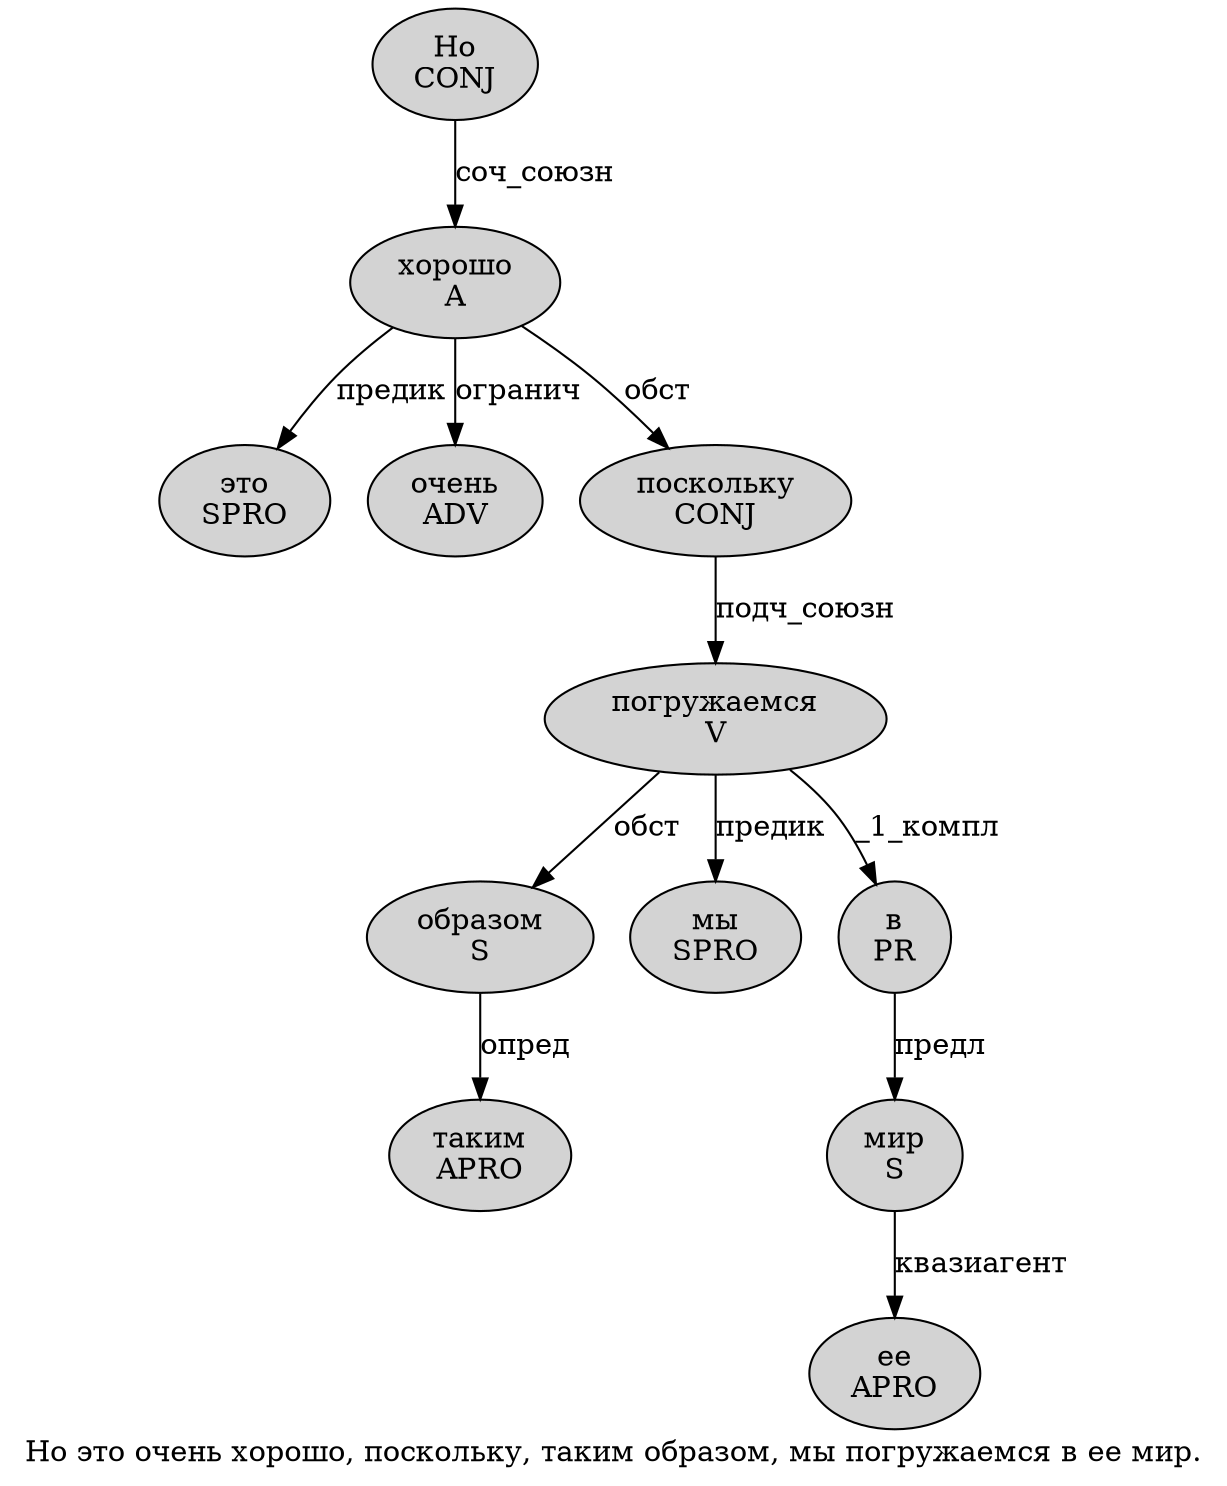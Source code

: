 digraph SENTENCE_1327 {
	graph [label="Но это очень хорошо, поскольку, таким образом, мы погружаемся в ее мир."]
	node [style=filled]
		0 [label="Но
CONJ" color="" fillcolor=lightgray penwidth=1 shape=ellipse]
		1 [label="это
SPRO" color="" fillcolor=lightgray penwidth=1 shape=ellipse]
		2 [label="очень
ADV" color="" fillcolor=lightgray penwidth=1 shape=ellipse]
		3 [label="хорошо
A" color="" fillcolor=lightgray penwidth=1 shape=ellipse]
		5 [label="поскольку
CONJ" color="" fillcolor=lightgray penwidth=1 shape=ellipse]
		7 [label="таким
APRO" color="" fillcolor=lightgray penwidth=1 shape=ellipse]
		8 [label="образом
S" color="" fillcolor=lightgray penwidth=1 shape=ellipse]
		10 [label="мы
SPRO" color="" fillcolor=lightgray penwidth=1 shape=ellipse]
		11 [label="погружаемся
V" color="" fillcolor=lightgray penwidth=1 shape=ellipse]
		12 [label="в
PR" color="" fillcolor=lightgray penwidth=1 shape=ellipse]
		13 [label="ее
APRO" color="" fillcolor=lightgray penwidth=1 shape=ellipse]
		14 [label="мир
S" color="" fillcolor=lightgray penwidth=1 shape=ellipse]
			8 -> 7 [label="опред"]
			3 -> 1 [label="предик"]
			3 -> 2 [label="огранич"]
			3 -> 5 [label="обст"]
			0 -> 3 [label="соч_союзн"]
			11 -> 8 [label="обст"]
			11 -> 10 [label="предик"]
			11 -> 12 [label="_1_компл"]
			5 -> 11 [label="подч_союзн"]
			14 -> 13 [label="квазиагент"]
			12 -> 14 [label="предл"]
}